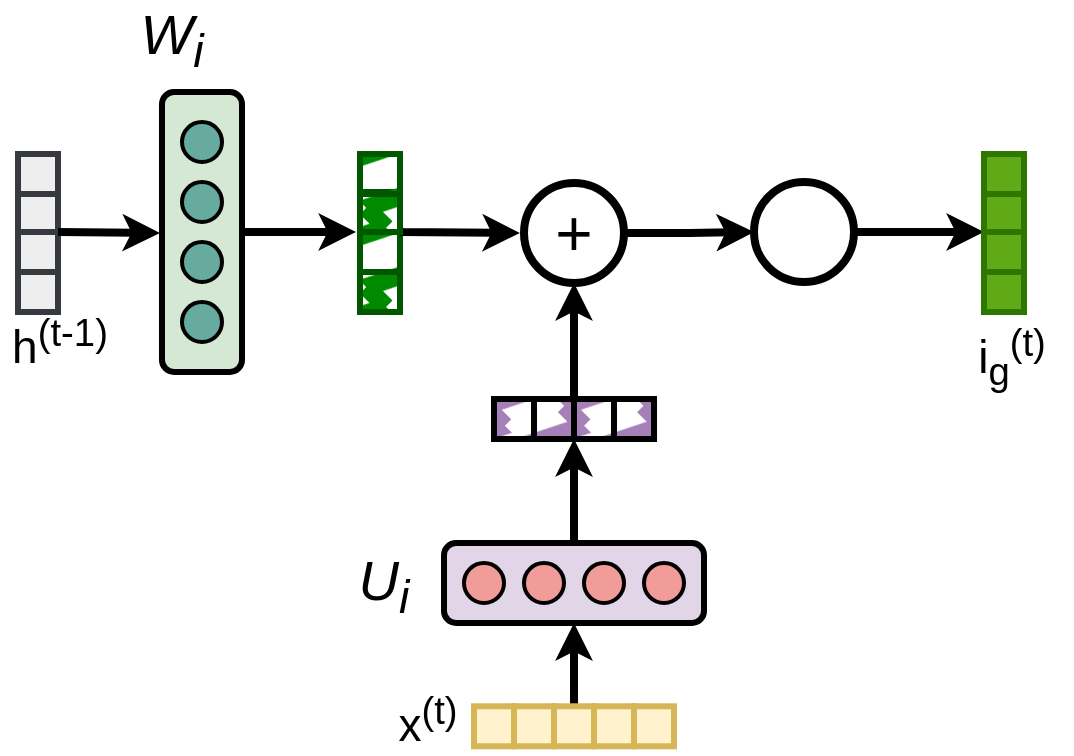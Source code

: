 <mxfile version="24.2.1" type="github">
  <diagram name="Page-1" id="qYGnwQKeW0QVVgXgxwFU">
    <mxGraphModel dx="91" dy="547" grid="1" gridSize="10" guides="1" tooltips="1" connect="1" arrows="1" fold="1" page="1" pageScale="1" pageWidth="850" pageHeight="1100" math="0" shadow="0">
      <root>
        <mxCell id="0" />
        <mxCell id="1" parent="0" />
        <mxCell id="_G9vp7A2_aAfUCTHlnE7-1" style="edgeStyle=orthogonalEdgeStyle;rounded=0;orthogonalLoop=1;jettySize=auto;html=1;exitX=0.5;exitY=0;exitDx=0;exitDy=0;entryX=0;entryY=1;entryDx=0;entryDy=0;strokeWidth=4;" parent="1" source="_G9vp7A2_aAfUCTHlnE7-2" target="_G9vp7A2_aAfUCTHlnE7-38" edge="1">
          <mxGeometry relative="1" as="geometry" />
        </mxCell>
        <mxCell id="_G9vp7A2_aAfUCTHlnE7-2" value="" style="rounded=1;whiteSpace=wrap;html=1;fontSize=12;glass=0;strokeWidth=3;shadow=0;fillColor=#e1d5e7;strokeColor=#000000;" parent="1" vertex="1">
          <mxGeometry x="1088" y="273.5" width="130" height="40" as="geometry" />
        </mxCell>
        <mxCell id="_G9vp7A2_aAfUCTHlnE7-3" value="" style="ellipse;whiteSpace=wrap;html=1;aspect=fixed;strokeWidth=2;fillColor=#F19C99;strokeColor=#000000;" parent="1" vertex="1">
          <mxGeometry x="1098" y="283.5" width="20" height="20" as="geometry" />
        </mxCell>
        <mxCell id="_G9vp7A2_aAfUCTHlnE7-4" value="" style="ellipse;whiteSpace=wrap;html=1;aspect=fixed;strokeWidth=2;fillColor=#F19C99;strokeColor=#000000;" parent="1" vertex="1">
          <mxGeometry x="1128" y="283.5" width="20" height="20" as="geometry" />
        </mxCell>
        <mxCell id="_G9vp7A2_aAfUCTHlnE7-5" value="" style="ellipse;whiteSpace=wrap;html=1;aspect=fixed;strokeWidth=2;fillColor=#F19C99;strokeColor=#000000;" parent="1" vertex="1">
          <mxGeometry x="1158" y="283.5" width="20" height="20" as="geometry" />
        </mxCell>
        <mxCell id="_G9vp7A2_aAfUCTHlnE7-6" value="" style="ellipse;whiteSpace=wrap;html=1;aspect=fixed;strokeWidth=2;fillColor=#F19C99;strokeColor=#000000;" parent="1" vertex="1">
          <mxGeometry x="1188" y="283.5" width="20" height="20" as="geometry" />
        </mxCell>
        <mxCell id="-yWylqtdUWJnNf-ibGll-10" style="edgeStyle=orthogonalEdgeStyle;rounded=0;orthogonalLoop=1;jettySize=auto;html=1;strokeWidth=4;" edge="1" parent="1" source="_G9vp7A2_aAfUCTHlnE7-8">
          <mxGeometry relative="1" as="geometry">
            <mxPoint x="1044" y="118" as="targetPoint" />
          </mxGeometry>
        </mxCell>
        <mxCell id="_G9vp7A2_aAfUCTHlnE7-8" value="" style="rounded=1;whiteSpace=wrap;html=1;fontSize=12;glass=0;strokeWidth=3;shadow=0;rotation=90;fillColor=#d5e8d4;strokeColor=#000000;" parent="1" vertex="1">
          <mxGeometry x="897" y="98" width="140" height="40" as="geometry" />
        </mxCell>
        <mxCell id="_G9vp7A2_aAfUCTHlnE7-9" value="" style="ellipse;whiteSpace=wrap;html=1;aspect=fixed;strokeWidth=2;fillColor=#67AB9F;strokeColor=#000000;" parent="1" vertex="1">
          <mxGeometry x="957" y="63" width="20" height="20" as="geometry" />
        </mxCell>
        <mxCell id="_G9vp7A2_aAfUCTHlnE7-10" value="" style="ellipse;whiteSpace=wrap;html=1;aspect=fixed;strokeWidth=2;fillColor=#67AB9F;strokeColor=#000000;" parent="1" vertex="1">
          <mxGeometry x="957" y="93" width="20" height="20" as="geometry" />
        </mxCell>
        <mxCell id="_G9vp7A2_aAfUCTHlnE7-11" value="" style="ellipse;whiteSpace=wrap;html=1;aspect=fixed;strokeWidth=2;fillColor=#67AB9F;strokeColor=#000000;" parent="1" vertex="1">
          <mxGeometry x="957" y="123" width="20" height="20" as="geometry" />
        </mxCell>
        <mxCell id="_G9vp7A2_aAfUCTHlnE7-12" value="" style="ellipse;whiteSpace=wrap;html=1;aspect=fixed;strokeWidth=2;fillColor=#67AB9F;strokeColor=#000000;" parent="1" vertex="1">
          <mxGeometry x="957" y="153" width="20" height="20" as="geometry" />
        </mxCell>
        <mxCell id="_G9vp7A2_aAfUCTHlnE7-14" value="x&lt;sup&gt;(t)&lt;/sup&gt;" style="text;html=1;align=center;verticalAlign=middle;whiteSpace=wrap;rounded=0;fontSize=23;strokeWidth=4;" parent="1" vertex="1">
          <mxGeometry x="1050" y="347.14" width="60" height="30" as="geometry" />
        </mxCell>
        <mxCell id="_G9vp7A2_aAfUCTHlnE7-16" value="U&lt;sub&gt;i&lt;/sub&gt;" style="text;html=1;align=center;verticalAlign=middle;whiteSpace=wrap;rounded=0;fontSize=28;fontStyle=2" parent="1" vertex="1">
          <mxGeometry x="1028" y="279.5" width="60" height="30" as="geometry" />
        </mxCell>
        <mxCell id="_G9vp7A2_aAfUCTHlnE7-32" value="" style="rounded=0;whiteSpace=wrap;html=1;strokeWidth=3;fillColor=#fff2cc;strokeColor=#d6b656;" parent="1" vertex="1">
          <mxGeometry x="1103" y="355.14" width="20" height="20" as="geometry" />
        </mxCell>
        <mxCell id="_G9vp7A2_aAfUCTHlnE7-33" value="" style="rounded=0;whiteSpace=wrap;html=1;strokeWidth=3;fillColor=#fff2cc;strokeColor=#d6b656;" parent="1" vertex="1">
          <mxGeometry x="1123" y="355.14" width="20" height="20" as="geometry" />
        </mxCell>
        <mxCell id="-yWylqtdUWJnNf-ibGll-8" style="edgeStyle=orthogonalEdgeStyle;rounded=0;orthogonalLoop=1;jettySize=auto;html=1;exitX=0.5;exitY=0;exitDx=0;exitDy=0;entryX=0.5;entryY=1;entryDx=0;entryDy=0;strokeWidth=4;" edge="1" parent="1" source="_G9vp7A2_aAfUCTHlnE7-34" target="_G9vp7A2_aAfUCTHlnE7-2">
          <mxGeometry relative="1" as="geometry" />
        </mxCell>
        <mxCell id="_G9vp7A2_aAfUCTHlnE7-34" value="" style="rounded=0;whiteSpace=wrap;html=1;strokeWidth=3;fillColor=#fff2cc;strokeColor=#d6b656;" parent="1" vertex="1">
          <mxGeometry x="1143" y="355.14" width="20" height="20" as="geometry" />
        </mxCell>
        <mxCell id="_G9vp7A2_aAfUCTHlnE7-35" value="" style="rounded=0;whiteSpace=wrap;html=1;strokeWidth=3;fillColor=#fff2cc;strokeColor=#d6b656;" parent="1" vertex="1">
          <mxGeometry x="1163" y="355.14" width="20" height="20" as="geometry" />
        </mxCell>
        <mxCell id="_G9vp7A2_aAfUCTHlnE7-36" value="" style="rounded=0;whiteSpace=wrap;html=1;strokeWidth=3;fillColor=#A680B8;strokeColor=#000000;fillStyle=zigzag-line;" parent="1" vertex="1">
          <mxGeometry x="1113" y="201.5" width="20" height="20" as="geometry" />
        </mxCell>
        <mxCell id="_G9vp7A2_aAfUCTHlnE7-37" value="" style="rounded=0;whiteSpace=wrap;html=1;strokeWidth=3;fillColor=#A680B8;strokeColor=#000000;fillStyle=zigzag-line;" parent="1" vertex="1">
          <mxGeometry x="1133" y="201.5" width="20" height="20" as="geometry" />
        </mxCell>
        <mxCell id="_G9vp7A2_aAfUCTHlnE7-38" value="" style="rounded=0;whiteSpace=wrap;html=1;strokeWidth=3;fillColor=#A680B8;strokeColor=#000000;fillStyle=zigzag-line;" parent="1" vertex="1">
          <mxGeometry x="1153" y="201.5" width="20" height="20" as="geometry" />
        </mxCell>
        <mxCell id="_G9vp7A2_aAfUCTHlnE7-39" value="" style="rounded=0;whiteSpace=wrap;html=1;strokeWidth=3;fillColor=#A680B8;strokeColor=#000000;fillStyle=zigzag-line;" parent="1" vertex="1">
          <mxGeometry x="1173" y="201.5" width="20" height="20" as="geometry" />
        </mxCell>
        <mxCell id="_G9vp7A2_aAfUCTHlnE7-41" style="edgeStyle=orthogonalEdgeStyle;rounded=0;orthogonalLoop=1;jettySize=auto;html=1;exitX=1;exitY=0.5;exitDx=0;exitDy=0;entryX=0;entryY=0.5;entryDx=0;entryDy=0;strokeWidth=4;" parent="1" source="_G9vp7A2_aAfUCTHlnE7-42" target="_G9vp7A2_aAfUCTHlnE7-45" edge="1">
          <mxGeometry relative="1" as="geometry" />
        </mxCell>
        <mxCell id="_G9vp7A2_aAfUCTHlnE7-42" value="+" style="ellipse;whiteSpace=wrap;html=1;aspect=fixed;fontSize=32;strokeWidth=4;" parent="1" vertex="1">
          <mxGeometry x="1128" y="93.5" width="50" height="50" as="geometry" />
        </mxCell>
        <mxCell id="_G9vp7A2_aAfUCTHlnE7-43" style="edgeStyle=orthogonalEdgeStyle;rounded=0;orthogonalLoop=1;jettySize=auto;html=1;exitX=1;exitY=0;exitDx=0;exitDy=0;entryX=0.5;entryY=1;entryDx=0;entryDy=0;strokeWidth=4;" parent="1" source="_G9vp7A2_aAfUCTHlnE7-37" target="_G9vp7A2_aAfUCTHlnE7-42" edge="1">
          <mxGeometry relative="1" as="geometry" />
        </mxCell>
        <mxCell id="_G9vp7A2_aAfUCTHlnE7-45" value="" style="ellipse;whiteSpace=wrap;html=1;aspect=fixed;fontSize=32;strokeWidth=4;" parent="1" vertex="1">
          <mxGeometry x="1243" y="93" width="50" height="50" as="geometry" />
        </mxCell>
        <mxCell id="_G9vp7A2_aAfUCTHlnE7-46" value="" style="endArrow=classic;html=1;rounded=0;exitX=1;exitY=0.5;exitDx=0;exitDy=0;strokeWidth=4;entryX=0;entryY=0;entryDx=0;entryDy=0;" parent="1" target="-yWylqtdUWJnNf-ibGll-2" edge="1" source="_G9vp7A2_aAfUCTHlnE7-45">
          <mxGeometry width="50" height="50" relative="1" as="geometry">
            <mxPoint x="1308" y="119.5" as="sourcePoint" />
            <mxPoint x="1369" y="126" as="targetPoint" />
          </mxGeometry>
        </mxCell>
        <mxCell id="_G9vp7A2_aAfUCTHlnE7-47" value="i&lt;sub&gt;g&lt;/sub&gt;&lt;sup&gt;(t)&lt;/sup&gt;" style="text;html=1;align=center;verticalAlign=middle;whiteSpace=wrap;rounded=0;fontSize=23;strokeWidth=4;" parent="1" vertex="1">
          <mxGeometry x="1342" y="165" width="60" height="30" as="geometry" />
        </mxCell>
        <mxCell id="_G9vp7A2_aAfUCTHlnE7-50" value="W&lt;sub&gt;i&lt;/sub&gt;" style="text;html=1;align=center;verticalAlign=middle;whiteSpace=wrap;rounded=0;fontSize=28;fontStyle=2" parent="1" vertex="1">
          <mxGeometry x="922" y="7" width="60" height="30" as="geometry" />
        </mxCell>
        <mxCell id="_G9vp7A2_aAfUCTHlnE7-61" value="h&lt;sup&gt;(t-1)&lt;/sup&gt;" style="text;html=1;align=center;verticalAlign=middle;whiteSpace=wrap;rounded=0;fontSize=23;strokeWidth=4;" parent="1" vertex="1">
          <mxGeometry x="866" y="158" width="60" height="30" as="geometry" />
        </mxCell>
        <mxCell id="_G9vp7A2_aAfUCTHlnE7-62" value="" style="rounded=0;whiteSpace=wrap;html=1;strokeWidth=3;fillColor=#eeeeee;strokeColor=#36393d;" parent="1" vertex="1">
          <mxGeometry x="875" y="138" width="20" height="20" as="geometry" />
        </mxCell>
        <mxCell id="_G9vp7A2_aAfUCTHlnE7-63" value="" style="rounded=0;whiteSpace=wrap;html=1;strokeWidth=3;fillColor=#eeeeee;strokeColor=#36393d;" parent="1" vertex="1">
          <mxGeometry x="875" y="118" width="20" height="20" as="geometry" />
        </mxCell>
        <mxCell id="_G9vp7A2_aAfUCTHlnE7-64" value="" style="rounded=0;whiteSpace=wrap;html=1;strokeWidth=3;fillColor=#eeeeee;strokeColor=#36393d;" parent="1" vertex="1">
          <mxGeometry x="875" y="98" width="20" height="20" as="geometry" />
        </mxCell>
        <mxCell id="_G9vp7A2_aAfUCTHlnE7-65" value="" style="rounded=0;whiteSpace=wrap;html=1;strokeWidth=3;fillColor=#eeeeee;strokeColor=#36393d;" parent="1" vertex="1">
          <mxGeometry x="875" y="79" width="20" height="20" as="geometry" />
        </mxCell>
        <mxCell id="_G9vp7A2_aAfUCTHlnE7-67" value="" style="rounded=0;whiteSpace=wrap;html=1;strokeWidth=3;fillColor=#008a00;strokeColor=#005700;fillStyle=zigzag-line;fontColor=#ffffff;" parent="1" vertex="1">
          <mxGeometry x="1046" y="138" width="20" height="20" as="geometry" />
        </mxCell>
        <mxCell id="_G9vp7A2_aAfUCTHlnE7-68" value="" style="rounded=0;whiteSpace=wrap;html=1;strokeWidth=3;fillColor=#008a00;strokeColor=#005700;fillStyle=zigzag-line;fontColor=#ffffff;" parent="1" vertex="1">
          <mxGeometry x="1046" y="118" width="20" height="20" as="geometry" />
        </mxCell>
        <mxCell id="_G9vp7A2_aAfUCTHlnE7-69" style="edgeStyle=orthogonalEdgeStyle;rounded=0;orthogonalLoop=1;jettySize=auto;html=1;exitX=1;exitY=1;exitDx=0;exitDy=0;strokeWidth=4;" parent="1" edge="1">
          <mxGeometry relative="1" as="geometry">
            <Array as="points">
              <mxPoint x="1065.97" y="118" />
              <mxPoint x="1065.97" y="118" />
            </Array>
            <mxPoint x="1125.97" y="118.5" as="targetPoint" />
            <mxPoint x="1067.97" y="118" as="sourcePoint" />
          </mxGeometry>
        </mxCell>
        <mxCell id="_G9vp7A2_aAfUCTHlnE7-70" value="" style="rounded=0;whiteSpace=wrap;html=1;strokeWidth=3;fillColor=#008a00;strokeColor=#005700;fillStyle=zigzag-line;fontColor=#ffffff;" parent="1" vertex="1">
          <mxGeometry x="1046" y="98" width="20" height="20" as="geometry" />
        </mxCell>
        <mxCell id="_G9vp7A2_aAfUCTHlnE7-71" value="" style="rounded=0;whiteSpace=wrap;html=1;strokeWidth=3;fillColor=#008a00;strokeColor=#005700;fillStyle=zigzag-line;fontColor=#ffffff;" parent="1" vertex="1">
          <mxGeometry x="1046" y="79" width="20" height="20" as="geometry" />
        </mxCell>
        <mxCell id="_G9vp7A2_aAfUCTHlnE7-107" value="" style="endArrow=classic;html=1;rounded=0;exitX=1;exitY=1;exitDx=0;exitDy=0;strokeWidth=4;" parent="1" source="_G9vp7A2_aAfUCTHlnE7-64" edge="1">
          <mxGeometry width="50" height="50" relative="1" as="geometry">
            <mxPoint x="1196" y="242.5" as="sourcePoint" />
            <mxPoint x="946" y="118.5" as="targetPoint" />
          </mxGeometry>
        </mxCell>
        <mxCell id="-yWylqtdUWJnNf-ibGll-1" value="" style="rounded=0;whiteSpace=wrap;html=1;strokeWidth=3;fillColor=#60a917;strokeColor=#2D7600;fontColor=#ffffff;" vertex="1" parent="1">
          <mxGeometry x="1358" y="138" width="20" height="20" as="geometry" />
        </mxCell>
        <mxCell id="-yWylqtdUWJnNf-ibGll-2" value="" style="rounded=0;whiteSpace=wrap;html=1;strokeWidth=3;fillColor=#60a917;strokeColor=#2D7600;fontColor=#ffffff;" vertex="1" parent="1">
          <mxGeometry x="1358" y="118" width="20" height="20" as="geometry" />
        </mxCell>
        <mxCell id="-yWylqtdUWJnNf-ibGll-3" value="" style="rounded=0;whiteSpace=wrap;html=1;strokeWidth=3;fillColor=#60a917;strokeColor=#2D7600;fontColor=#ffffff;" vertex="1" parent="1">
          <mxGeometry x="1358" y="98" width="20" height="20" as="geometry" />
        </mxCell>
        <mxCell id="-yWylqtdUWJnNf-ibGll-4" value="" style="rounded=0;whiteSpace=wrap;html=1;strokeWidth=3;fillColor=#60a917;strokeColor=#2D7600;fontColor=#ffffff;" vertex="1" parent="1">
          <mxGeometry x="1358" y="79" width="20" height="20" as="geometry" />
        </mxCell>
        <mxCell id="-yWylqtdUWJnNf-ibGll-6" value="" style="rounded=0;whiteSpace=wrap;html=1;strokeWidth=3;fillColor=#fff2cc;strokeColor=#d6b656;" vertex="1" parent="1">
          <mxGeometry x="1183" y="355.14" width="20" height="20" as="geometry" />
        </mxCell>
      </root>
    </mxGraphModel>
  </diagram>
</mxfile>
